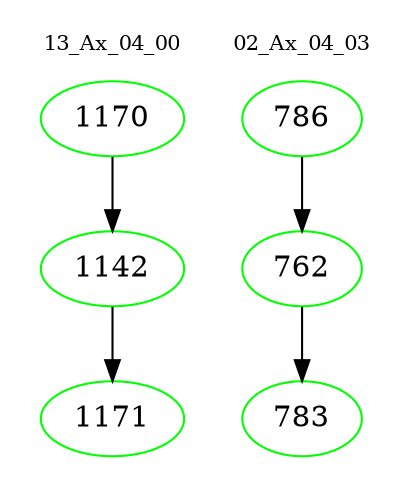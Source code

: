 digraph{
subgraph cluster_0 {
color = white
label = "13_Ax_04_00";
fontsize=10;
T0_1170 [label="1170", color="green"]
T0_1170 -> T0_1142 [color="black"]
T0_1142 [label="1142", color="green"]
T0_1142 -> T0_1171 [color="black"]
T0_1171 [label="1171", color="green"]
}
subgraph cluster_1 {
color = white
label = "02_Ax_04_03";
fontsize=10;
T1_786 [label="786", color="green"]
T1_786 -> T1_762 [color="black"]
T1_762 [label="762", color="green"]
T1_762 -> T1_783 [color="black"]
T1_783 [label="783", color="green"]
}
}
